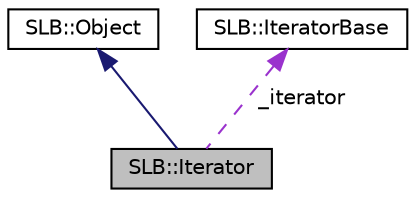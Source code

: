 digraph "SLB::Iterator"
{
  edge [fontname="Helvetica",fontsize="10",labelfontname="Helvetica",labelfontsize="10"];
  node [fontname="Helvetica",fontsize="10",shape=record];
  Node1 [label="SLB::Iterator",height=0.2,width=0.4,color="black", fillcolor="grey75", style="filled", fontcolor="black"];
  Node2 -> Node1 [dir="back",color="midnightblue",fontsize="10",style="solid",fontname="Helvetica"];
  Node2 [label="SLB::Object",height=0.2,width=0.4,color="black", fillcolor="white", style="filled",URL="$classSLB_1_1Object.html"];
  Node3 -> Node1 [dir="back",color="darkorchid3",fontsize="10",style="dashed",label=" _iterator" ,fontname="Helvetica"];
  Node3 [label="SLB::IteratorBase",height=0.2,width=0.4,color="black", fillcolor="white", style="filled",URL="$classSLB_1_1IteratorBase.html"];
}
